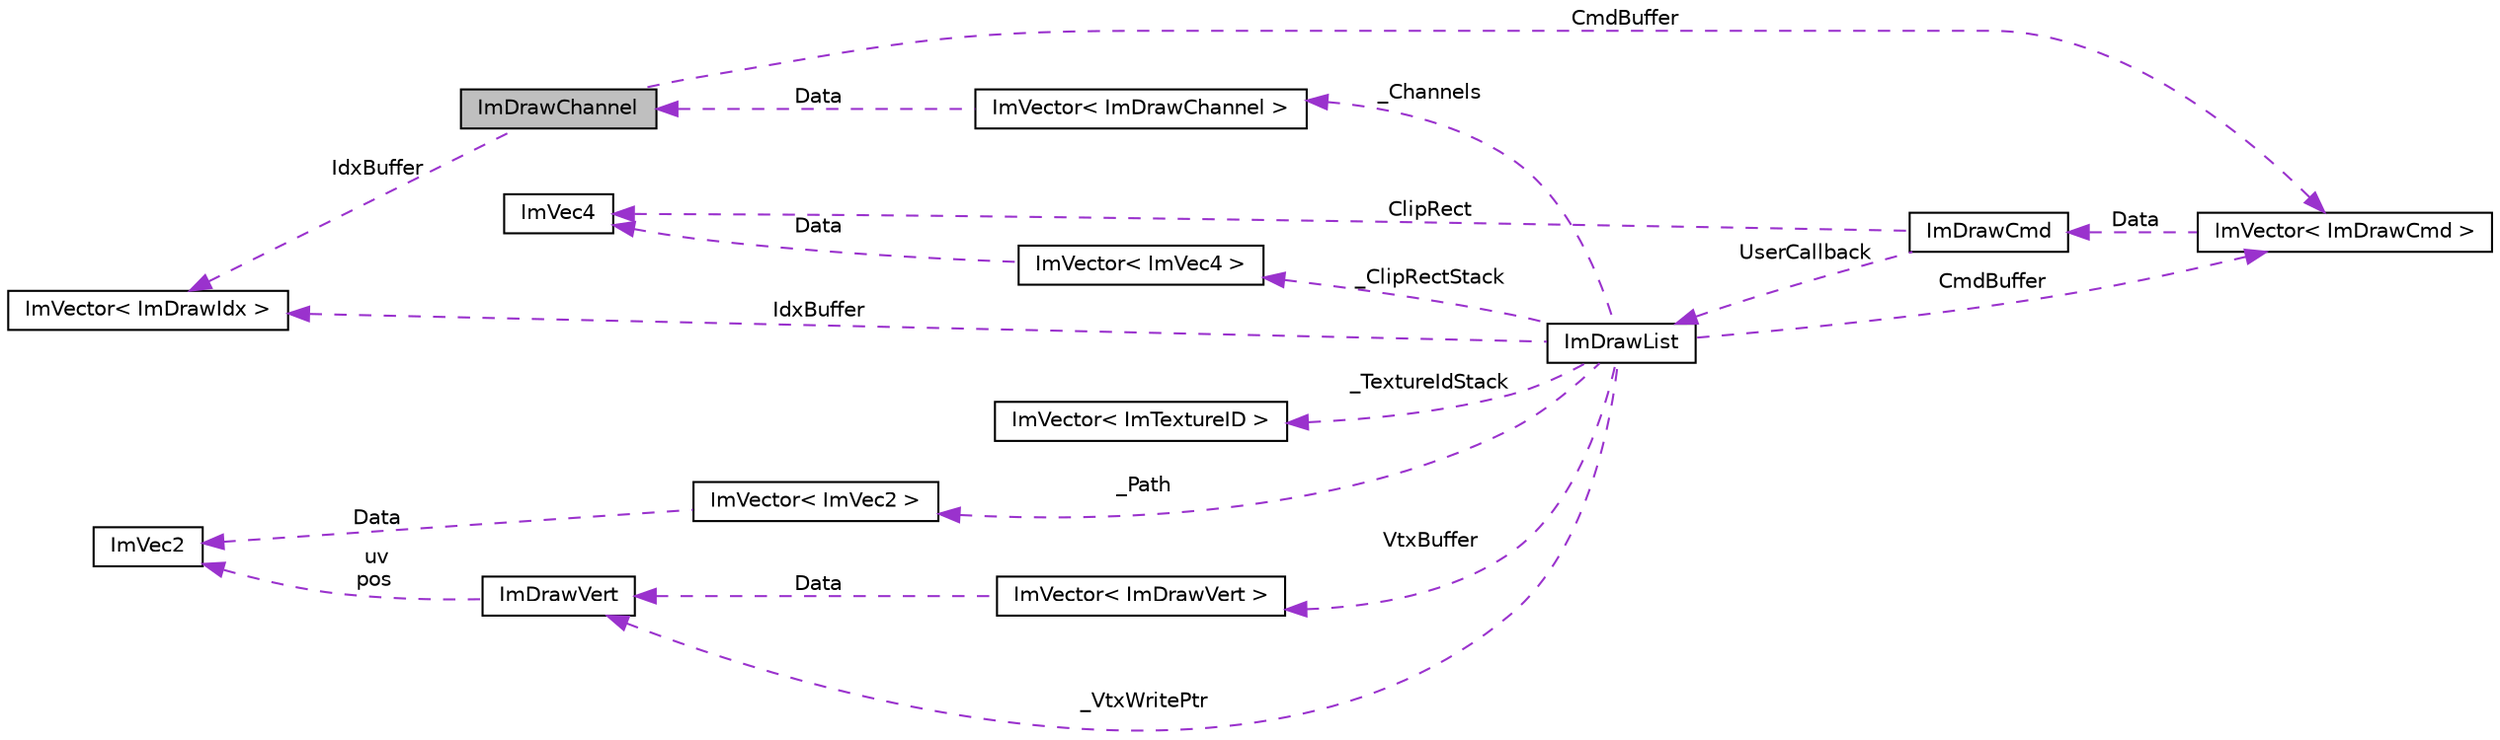 digraph "ImDrawChannel"
{
  edge [fontname="Helvetica",fontsize="10",labelfontname="Helvetica",labelfontsize="10"];
  node [fontname="Helvetica",fontsize="10",shape=record];
  rankdir="LR";
  Node1 [label="ImDrawChannel",height=0.2,width=0.4,color="black", fillcolor="grey75", style="filled", fontcolor="black"];
  Node2 -> Node1 [dir="back",color="darkorchid3",fontsize="10",style="dashed",label=" CmdBuffer" ,fontname="Helvetica"];
  Node2 [label="ImVector\< ImDrawCmd \>",height=0.2,width=0.4,color="black", fillcolor="white", style="filled",URL="$classImVector.html"];
  Node3 -> Node2 [dir="back",color="darkorchid3",fontsize="10",style="dashed",label=" Data" ,fontname="Helvetica"];
  Node3 [label="ImDrawCmd",height=0.2,width=0.4,color="black", fillcolor="white", style="filled",URL="$structImDrawCmd.html"];
  Node4 -> Node3 [dir="back",color="darkorchid3",fontsize="10",style="dashed",label=" ClipRect" ,fontname="Helvetica"];
  Node4 [label="ImVec4",height=0.2,width=0.4,color="black", fillcolor="white", style="filled",URL="$structImVec4.html"];
  Node5 -> Node3 [dir="back",color="darkorchid3",fontsize="10",style="dashed",label=" UserCallback" ,fontname="Helvetica"];
  Node5 [label="ImDrawList",height=0.2,width=0.4,color="black", fillcolor="white", style="filled",URL="$structImDrawList.html"];
  Node6 -> Node5 [dir="back",color="darkorchid3",fontsize="10",style="dashed",label=" _ClipRectStack" ,fontname="Helvetica"];
  Node6 [label="ImVector\< ImVec4 \>",height=0.2,width=0.4,color="black", fillcolor="white", style="filled",URL="$classImVector.html"];
  Node4 -> Node6 [dir="back",color="darkorchid3",fontsize="10",style="dashed",label=" Data" ,fontname="Helvetica"];
  Node7 -> Node5 [dir="back",color="darkorchid3",fontsize="10",style="dashed",label=" VtxBuffer" ,fontname="Helvetica"];
  Node7 [label="ImVector\< ImDrawVert \>",height=0.2,width=0.4,color="black", fillcolor="white", style="filled",URL="$classImVector.html"];
  Node8 -> Node7 [dir="back",color="darkorchid3",fontsize="10",style="dashed",label=" Data" ,fontname="Helvetica"];
  Node8 [label="ImDrawVert",height=0.2,width=0.4,color="black", fillcolor="white", style="filled",URL="$structImDrawVert.html"];
  Node9 -> Node8 [dir="back",color="darkorchid3",fontsize="10",style="dashed",label=" uv\npos" ,fontname="Helvetica"];
  Node9 [label="ImVec2",height=0.2,width=0.4,color="black", fillcolor="white", style="filled",URL="$structImVec2.html"];
  Node10 -> Node5 [dir="back",color="darkorchid3",fontsize="10",style="dashed",label=" _Channels" ,fontname="Helvetica"];
  Node10 [label="ImVector\< ImDrawChannel \>",height=0.2,width=0.4,color="black", fillcolor="white", style="filled",URL="$classImVector.html"];
  Node1 -> Node10 [dir="back",color="darkorchid3",fontsize="10",style="dashed",label=" Data" ,fontname="Helvetica"];
  Node11 -> Node5 [dir="back",color="darkorchid3",fontsize="10",style="dashed",label=" _Path" ,fontname="Helvetica"];
  Node11 [label="ImVector\< ImVec2 \>",height=0.2,width=0.4,color="black", fillcolor="white", style="filled",URL="$classImVector.html"];
  Node9 -> Node11 [dir="back",color="darkorchid3",fontsize="10",style="dashed",label=" Data" ,fontname="Helvetica"];
  Node8 -> Node5 [dir="back",color="darkorchid3",fontsize="10",style="dashed",label=" _VtxWritePtr" ,fontname="Helvetica"];
  Node2 -> Node5 [dir="back",color="darkorchid3",fontsize="10",style="dashed",label=" CmdBuffer" ,fontname="Helvetica"];
  Node12 -> Node5 [dir="back",color="darkorchid3",fontsize="10",style="dashed",label=" IdxBuffer" ,fontname="Helvetica"];
  Node12 [label="ImVector\< ImDrawIdx \>",height=0.2,width=0.4,color="black", fillcolor="white", style="filled",URL="$classImVector.html"];
  Node13 -> Node5 [dir="back",color="darkorchid3",fontsize="10",style="dashed",label=" _TextureIdStack" ,fontname="Helvetica"];
  Node13 [label="ImVector\< ImTextureID \>",height=0.2,width=0.4,color="black", fillcolor="white", style="filled",URL="$classImVector.html"];
  Node12 -> Node1 [dir="back",color="darkorchid3",fontsize="10",style="dashed",label=" IdxBuffer" ,fontname="Helvetica"];
}
